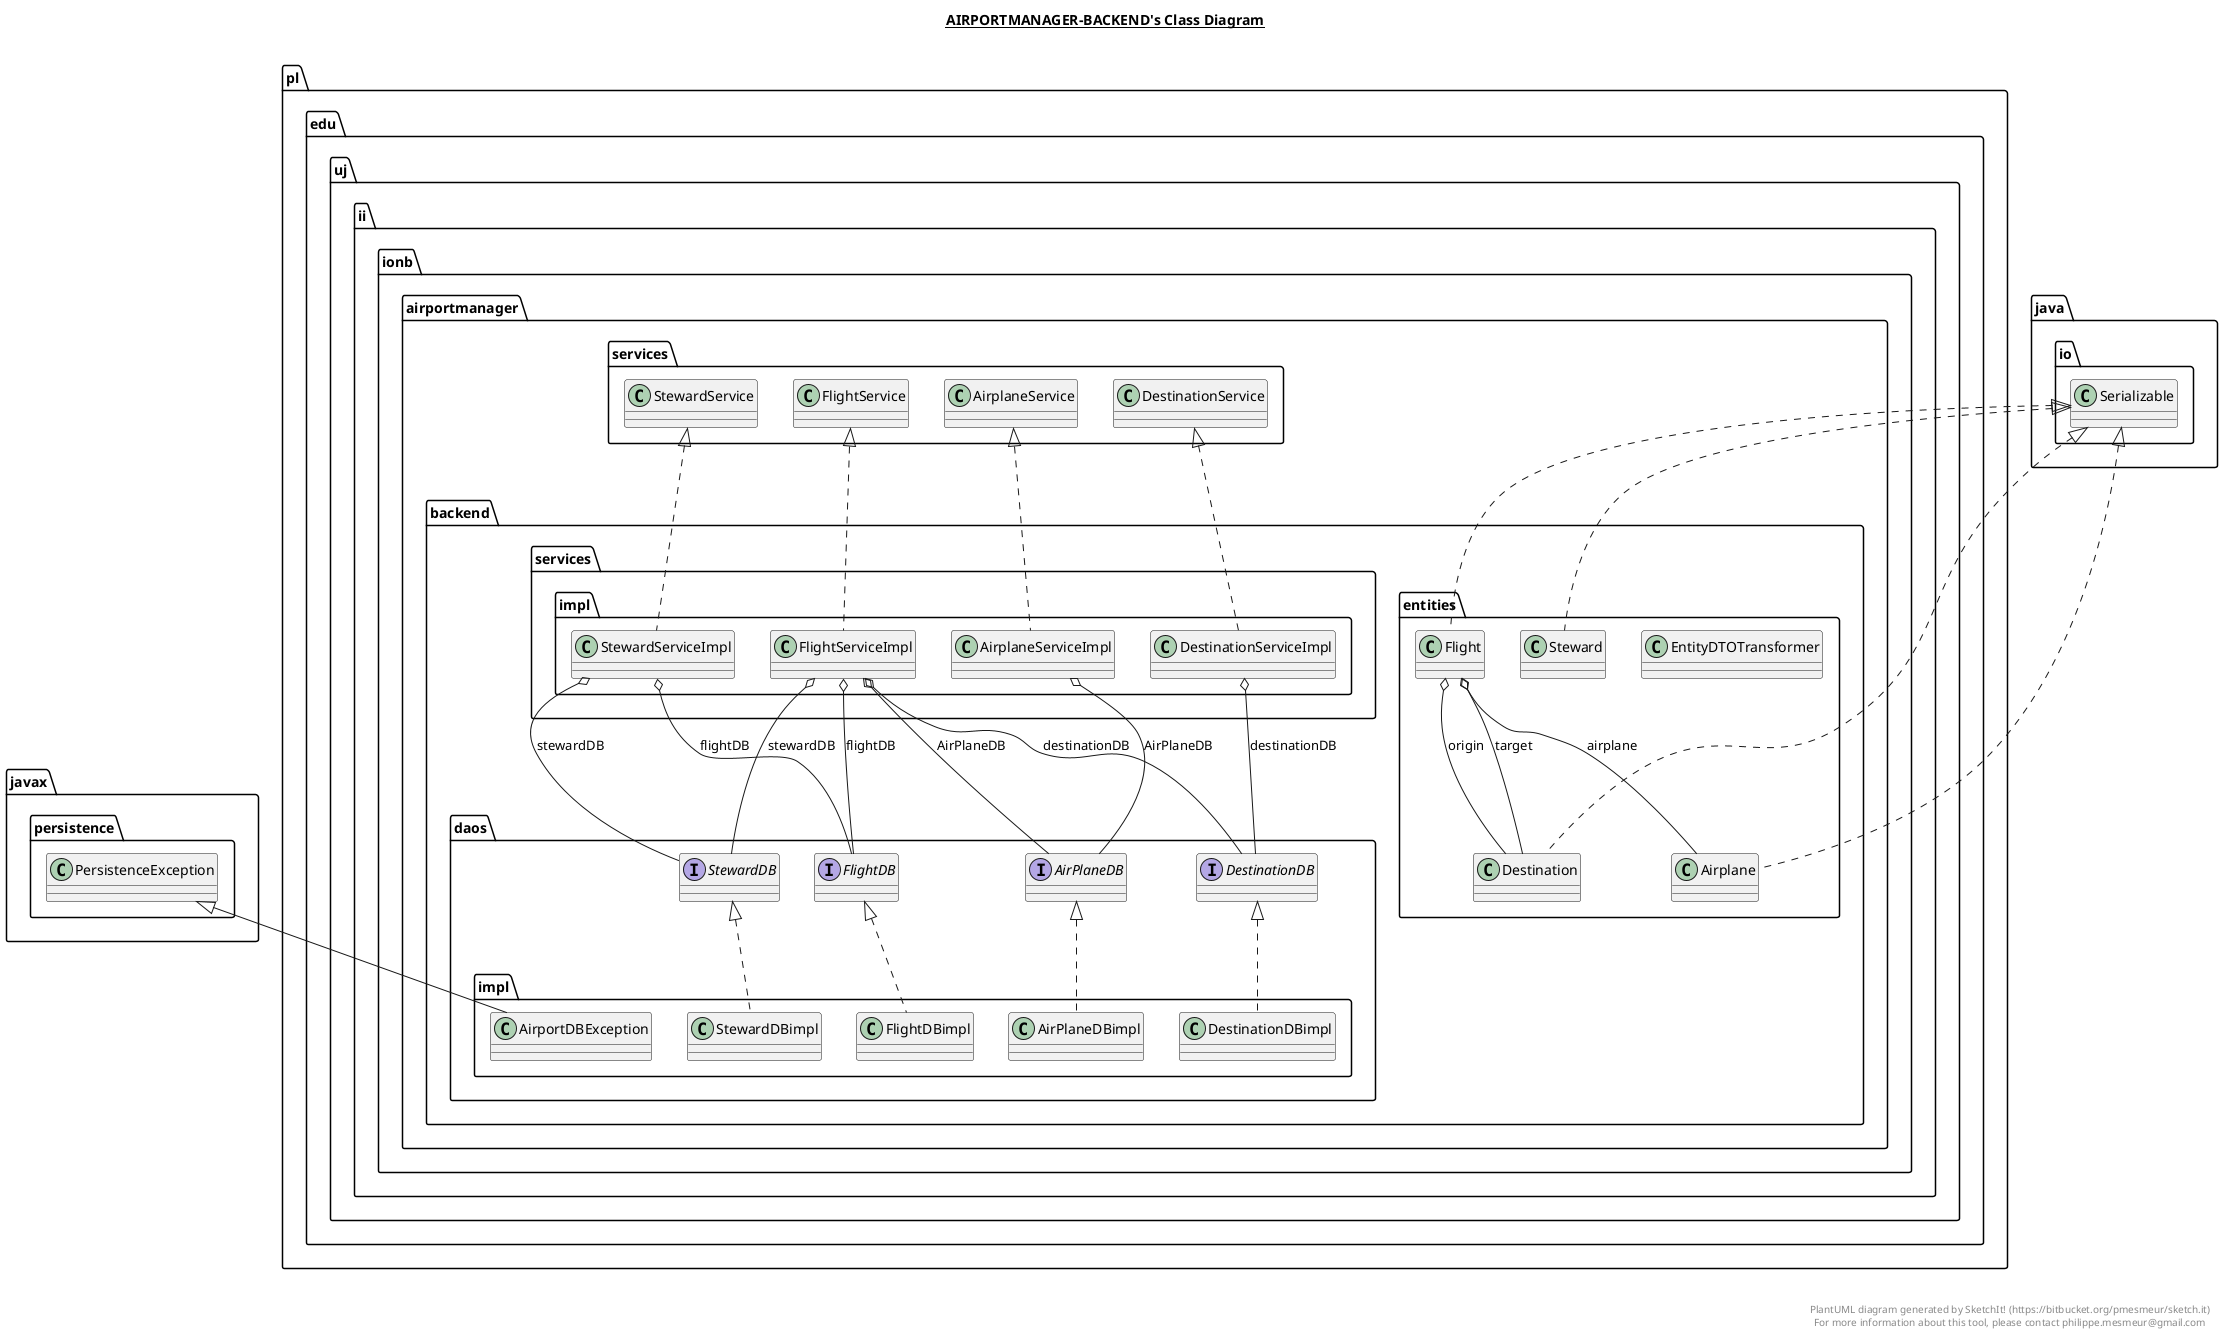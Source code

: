 @startuml

title __AIRPORTMANAGER-BACKEND's Class Diagram__\n

  namespace pl.edu.uj.ii.ionb.airportmanager.backend.daos {
    interface pl.edu.uj.ii.ionb.airportmanager.backend.daos.AirPlaneDB {
    }
  }
  

  namespace pl.edu.uj.ii.ionb.airportmanager.backend.daos {
    interface pl.edu.uj.ii.ionb.airportmanager.backend.daos.DestinationDB {
    }
  }
  

  namespace pl.edu.uj.ii.ionb.airportmanager.backend.daos {
    interface pl.edu.uj.ii.ionb.airportmanager.backend.daos.FlightDB {
    }
  }
  

  namespace pl.edu.uj.ii.ionb.airportmanager.backend.daos {
    interface pl.edu.uj.ii.ionb.airportmanager.backend.daos.StewardDB {
    }
  }
  

  namespace pl.edu.uj.ii.ionb.airportmanager.backend.daos {
    namespace impl {
      class pl.edu.uj.ii.ionb.airportmanager.backend.daos.impl.AirPlaneDBimpl {
      }
    }
  }
  

  namespace pl.edu.uj.ii.ionb.airportmanager.backend.daos {
    namespace impl {
      class pl.edu.uj.ii.ionb.airportmanager.backend.daos.impl.AirportDBException {
      }
    }
  }
  

  namespace pl.edu.uj.ii.ionb.airportmanager.backend.daos {
    namespace impl {
      class pl.edu.uj.ii.ionb.airportmanager.backend.daos.impl.DestinationDBimpl {
      }
    }
  }
  

  namespace pl.edu.uj.ii.ionb.airportmanager.backend.daos {
    namespace impl {
      class pl.edu.uj.ii.ionb.airportmanager.backend.daos.impl.FlightDBimpl {
      }
    }
  }
  

  namespace pl.edu.uj.ii.ionb.airportmanager.backend.daos {
    namespace impl {
      class pl.edu.uj.ii.ionb.airportmanager.backend.daos.impl.StewardDBimpl {
      }
    }
  }
  

  namespace pl.edu.uj.ii.ionb.airportmanager.backend.entities {
    class pl.edu.uj.ii.ionb.airportmanager.backend.entities.Airplane {
    }
  }
  

  namespace pl.edu.uj.ii.ionb.airportmanager.backend.entities {
    class pl.edu.uj.ii.ionb.airportmanager.backend.entities.Destination {
    }
  }
  

  namespace pl.edu.uj.ii.ionb.airportmanager.backend.entities {
    class pl.edu.uj.ii.ionb.airportmanager.backend.entities.EntityDTOTransformer {
    }
  }
  

  namespace pl.edu.uj.ii.ionb.airportmanager.backend.entities {
    class pl.edu.uj.ii.ionb.airportmanager.backend.entities.Flight {
    }
  }
  

  namespace pl.edu.uj.ii.ionb.airportmanager.backend.entities {
    class pl.edu.uj.ii.ionb.airportmanager.backend.entities.Steward {
    }
  }
  

  namespace pl.edu.uj.ii.ionb.airportmanager.backend.services.impl {
    class pl.edu.uj.ii.ionb.airportmanager.backend.services.impl.AirplaneServiceImpl {
    }
  }
  

  namespace pl.edu.uj.ii.ionb.airportmanager.backend.services.impl {
    class pl.edu.uj.ii.ionb.airportmanager.backend.services.impl.DestinationServiceImpl {
    }
  }
  

  namespace pl.edu.uj.ii.ionb.airportmanager.backend.services.impl {
    class pl.edu.uj.ii.ionb.airportmanager.backend.services.impl.FlightServiceImpl {
    }
  }
  

  namespace pl.edu.uj.ii.ionb.airportmanager.backend.services.impl {
    class pl.edu.uj.ii.ionb.airportmanager.backend.services.impl.StewardServiceImpl {
    }
  }
  

  pl.edu.uj.ii.ionb.airportmanager.backend.daos.impl.AirPlaneDBimpl .up.|> pl.edu.uj.ii.ionb.airportmanager.backend.daos.AirPlaneDB
  pl.edu.uj.ii.ionb.airportmanager.backend.daos.impl.AirportDBException -up-|> javax.persistence.PersistenceException
  pl.edu.uj.ii.ionb.airportmanager.backend.daos.impl.DestinationDBimpl .up.|> pl.edu.uj.ii.ionb.airportmanager.backend.daos.DestinationDB
  pl.edu.uj.ii.ionb.airportmanager.backend.daos.impl.FlightDBimpl .up.|> pl.edu.uj.ii.ionb.airportmanager.backend.daos.FlightDB
  pl.edu.uj.ii.ionb.airportmanager.backend.daos.impl.StewardDBimpl .up.|> pl.edu.uj.ii.ionb.airportmanager.backend.daos.StewardDB
  pl.edu.uj.ii.ionb.airportmanager.backend.entities.Airplane .up.|> java.io.Serializable
  pl.edu.uj.ii.ionb.airportmanager.backend.entities.Destination .up.|> java.io.Serializable
  pl.edu.uj.ii.ionb.airportmanager.backend.entities.Flight .up.|> java.io.Serializable
  pl.edu.uj.ii.ionb.airportmanager.backend.entities.Flight o-- pl.edu.uj.ii.ionb.airportmanager.backend.entities.Airplane : airplane
  pl.edu.uj.ii.ionb.airportmanager.backend.entities.Flight o-- pl.edu.uj.ii.ionb.airportmanager.backend.entities.Destination : origin
  pl.edu.uj.ii.ionb.airportmanager.backend.entities.Flight o-- pl.edu.uj.ii.ionb.airportmanager.backend.entities.Destination : target
  pl.edu.uj.ii.ionb.airportmanager.backend.entities.Steward .up.|> java.io.Serializable
  pl.edu.uj.ii.ionb.airportmanager.backend.services.impl.AirplaneServiceImpl .up.|> pl.edu.uj.ii.ionb.airportmanager.services.AirplaneService
  pl.edu.uj.ii.ionb.airportmanager.backend.services.impl.AirplaneServiceImpl o-- pl.edu.uj.ii.ionb.airportmanager.backend.daos.AirPlaneDB : AirPlaneDB
  pl.edu.uj.ii.ionb.airportmanager.backend.services.impl.DestinationServiceImpl .up.|> pl.edu.uj.ii.ionb.airportmanager.services.DestinationService
  pl.edu.uj.ii.ionb.airportmanager.backend.services.impl.DestinationServiceImpl o-- pl.edu.uj.ii.ionb.airportmanager.backend.daos.DestinationDB : destinationDB
  pl.edu.uj.ii.ionb.airportmanager.backend.services.impl.FlightServiceImpl .up.|> pl.edu.uj.ii.ionb.airportmanager.services.FlightService
  pl.edu.uj.ii.ionb.airportmanager.backend.services.impl.FlightServiceImpl o-- pl.edu.uj.ii.ionb.airportmanager.backend.daos.AirPlaneDB : AirPlaneDB
  pl.edu.uj.ii.ionb.airportmanager.backend.services.impl.FlightServiceImpl o-- pl.edu.uj.ii.ionb.airportmanager.backend.daos.DestinationDB : destinationDB
  pl.edu.uj.ii.ionb.airportmanager.backend.services.impl.FlightServiceImpl o-- pl.edu.uj.ii.ionb.airportmanager.backend.daos.FlightDB : flightDB
  pl.edu.uj.ii.ionb.airportmanager.backend.services.impl.FlightServiceImpl o-- pl.edu.uj.ii.ionb.airportmanager.backend.daos.StewardDB : stewardDB
  pl.edu.uj.ii.ionb.airportmanager.backend.services.impl.StewardServiceImpl .up.|> pl.edu.uj.ii.ionb.airportmanager.services.StewardService
  pl.edu.uj.ii.ionb.airportmanager.backend.services.impl.StewardServiceImpl o-- pl.edu.uj.ii.ionb.airportmanager.backend.daos.FlightDB : flightDB
  pl.edu.uj.ii.ionb.airportmanager.backend.services.impl.StewardServiceImpl o-- pl.edu.uj.ii.ionb.airportmanager.backend.daos.StewardDB : stewardDB


right footer


PlantUML diagram generated by SketchIt! (https://bitbucket.org/pmesmeur/sketch.it)
For more information about this tool, please contact philippe.mesmeur@gmail.com
endfooter

@enduml
